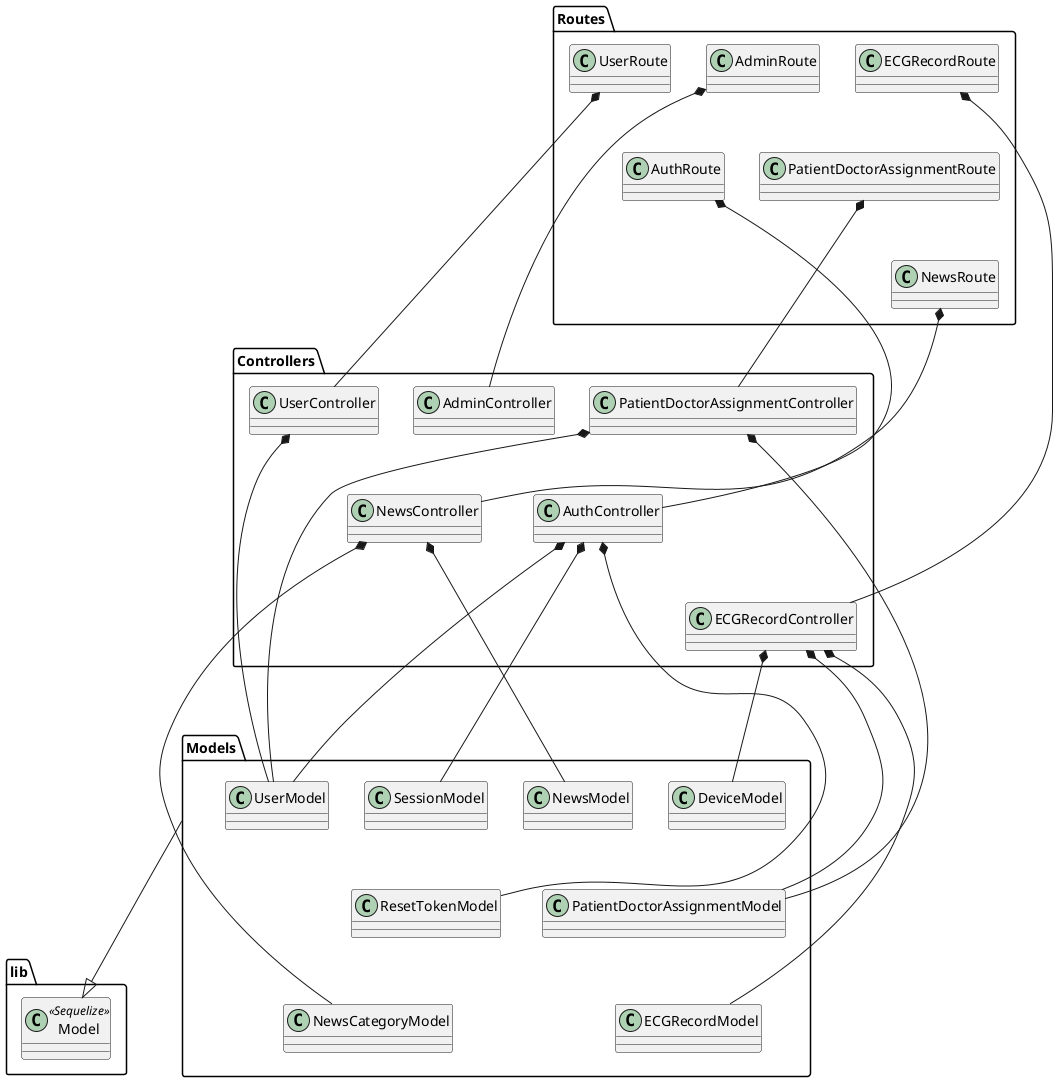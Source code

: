 @startuml

' Define class

package "Controllers" {
    class AuthController
    class ECGRecordController
    class NewsController
    class PatientDoctorAssignmentController
    class UserController
    class AdminController
}

package "Models" {
    class ECGRecordModel
    class NewsModel
    class NewsCategoryModel
    class ResetTokenModel
    class UserModel
    class DeviceModel
    class SessionModel
    class PatientDoctorAssignmentModel
}

package "Routes" {
    class AuthRoute
    class ECGRecordRoute
    class NewsRoute
    class PatientDoctorAssignmentRoute
    class UserRoute
    class AdminRoute
}

package "lib" {
    class Model <<Sequelize>>

}

' Define relationship between classes


' ---------------------AlginLaylout----------------------
' ---Models
UserModel -[hidden]-> PatientDoctorAssignmentModel
SessionModel -[hidden]-> ResetTokenModel
' ECGRecordModel -[hidden]-> DeviceModel
' NewsCategoryModel -[hidden]-> NewsModel
PatientDoctorAssignmentModel -[hidden]-> ECGRecordModel
ResetTokenModel -[hidden]-> NewsCategoryModel


' ---Controller
UserController -[hidden]-> AuthController
' UserController -[hidden]-> ECGRecordController
UserController -[hidden]-> NewsController
AuthController -[hidden]-> ECGRecordController

' -----Route
' ECGRecordRoute -[hidden]-> NewsRoute
ECGRecordRoute -[hidden]-> AuthRoute
ECGRecordRoute -[hidden]-> PatientDoctorAssignmentRoute
PatientDoctorAssignmentRoute -[hidden]-> NewsRoute


' --------------------------------------------------------



' ---------------Controller-----------------------

AuthController *--- UserModel
AuthController *-- ResetTokenModel
AuthController *-- SessionModel



NewsController *--- NewsCategoryModel
NewsController *--- NewsModel

UserController *--- UserModel

PatientDoctorAssignmentController *--- UserModel
PatientDoctorAssignmentController *--- PatientDoctorAssignmentModel

ECGRecordController *--- ECGRecordModel
ECGRecordController *--- PatientDoctorAssignmentModel
ECGRecordController *--- DeviceModel





' ----------------------------------------------------



' ---------------------------Route----------------------

AuthRoute *--- AuthController
ECGRecordRoute *--- ECGRecordController
UserRoute *--- UserController
NewsRoute *--- NewsController
PatientDoctorAssignmentRoute *--- PatientDoctorAssignmentController
AdminRoute *--- AdminController

' --------------------------------------------------------

Model <|--u- Models

@enduml

